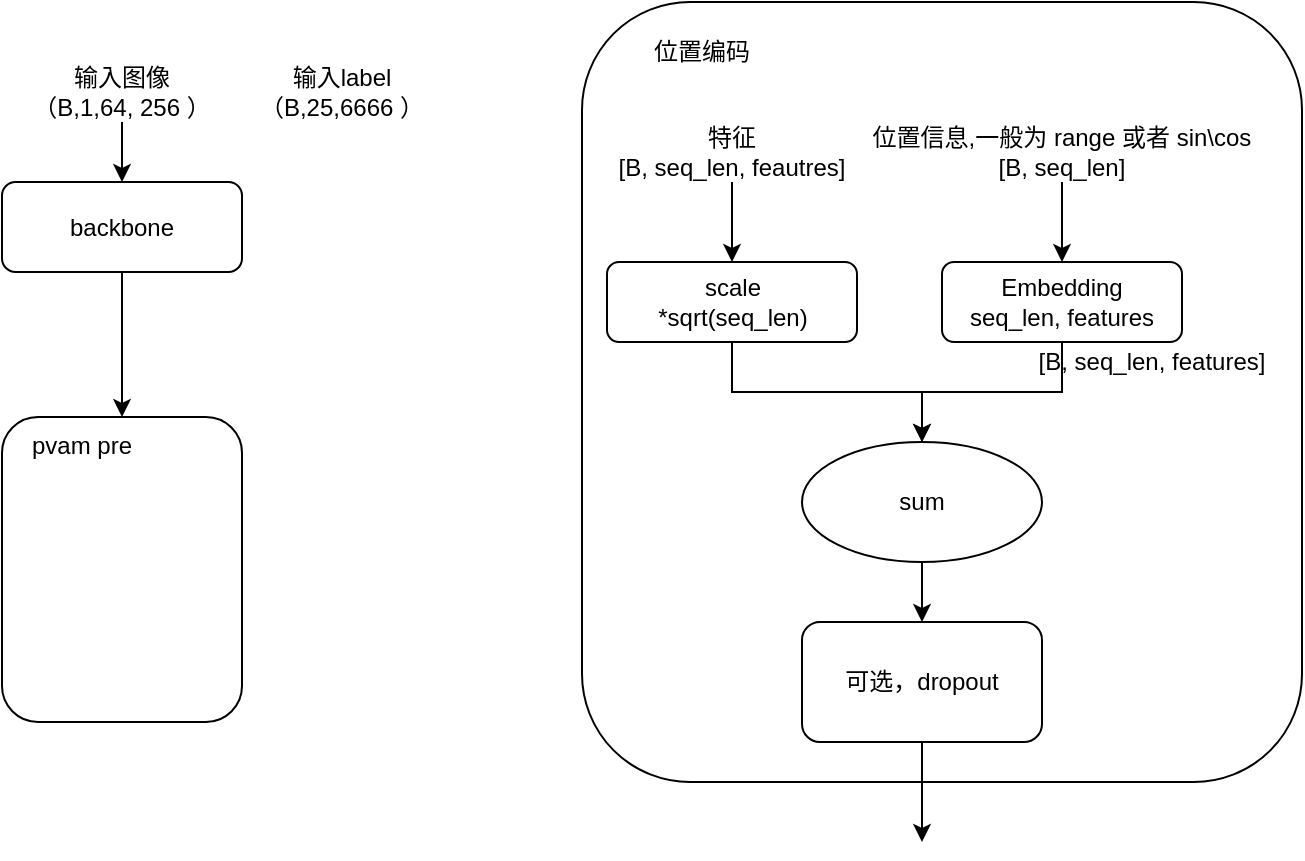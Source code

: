 <mxfile version="15.6.5" type="github">
  <diagram id="rg0j0zLOtm0iLNIaMDEO" name="Page-1">
    <mxGraphModel dx="886" dy="552" grid="1" gridSize="10" guides="1" tooltips="1" connect="1" arrows="1" fold="1" page="1" pageScale="1" pageWidth="827" pageHeight="1169" math="0" shadow="0">
      <root>
        <mxCell id="0" />
        <mxCell id="1" parent="0" />
        <mxCell id="PrEL5BsYyGC61kOJYBMb-4" value="" style="edgeStyle=orthogonalEdgeStyle;rounded=0;orthogonalLoop=1;jettySize=auto;html=1;fontColor=default;" edge="1" parent="1" source="PrEL5BsYyGC61kOJYBMb-1" target="PrEL5BsYyGC61kOJYBMb-3">
          <mxGeometry relative="1" as="geometry" />
        </mxCell>
        <mxCell id="PrEL5BsYyGC61kOJYBMb-1" value="输入图像&lt;br&gt;（B,1,64, 256&amp;nbsp;）" style="text;html=1;strokeColor=none;fillColor=none;align=center;verticalAlign=middle;whiteSpace=wrap;rounded=0;fontColor=default;" vertex="1" parent="1">
          <mxGeometry x="150" y="100" width="100" height="30" as="geometry" />
        </mxCell>
        <mxCell id="PrEL5BsYyGC61kOJYBMb-2" value="输入label&lt;br&gt;（B,25,6666 ）" style="text;html=1;strokeColor=none;fillColor=none;align=center;verticalAlign=middle;whiteSpace=wrap;rounded=0;fontColor=default;" vertex="1" parent="1">
          <mxGeometry x="260" y="100" width="100" height="30" as="geometry" />
        </mxCell>
        <mxCell id="PrEL5BsYyGC61kOJYBMb-8" value="" style="edgeStyle=orthogonalEdgeStyle;rounded=0;orthogonalLoop=1;jettySize=auto;html=1;fontColor=default;" edge="1" parent="1" source="PrEL5BsYyGC61kOJYBMb-3" target="PrEL5BsYyGC61kOJYBMb-7">
          <mxGeometry relative="1" as="geometry" />
        </mxCell>
        <mxCell id="PrEL5BsYyGC61kOJYBMb-3" value="backbone" style="rounded=1;whiteSpace=wrap;html=1;fontColor=default;fillColor=default;strokeColor=default;" vertex="1" parent="1">
          <mxGeometry x="140" y="160" width="120" height="45" as="geometry" />
        </mxCell>
        <mxCell id="PrEL5BsYyGC61kOJYBMb-7" value="" style="whiteSpace=wrap;html=1;rounded=1;fillColor=default;strokeColor=default;fontColor=default;" vertex="1" parent="1">
          <mxGeometry x="140" y="277.5" width="120" height="152.5" as="geometry" />
        </mxCell>
        <mxCell id="PrEL5BsYyGC61kOJYBMb-9" value="pvam pre" style="text;html=1;strokeColor=none;fillColor=none;align=center;verticalAlign=middle;whiteSpace=wrap;rounded=0;fontColor=default;" vertex="1" parent="1">
          <mxGeometry x="150" y="277" width="60" height="30" as="geometry" />
        </mxCell>
        <mxCell id="PrEL5BsYyGC61kOJYBMb-10" value="" style="rounded=1;whiteSpace=wrap;html=1;fontColor=default;strokeColor=default;fillColor=default;" vertex="1" parent="1">
          <mxGeometry x="430" y="70" width="360" height="390" as="geometry" />
        </mxCell>
        <mxCell id="PrEL5BsYyGC61kOJYBMb-11" value="位置编码" style="text;html=1;strokeColor=none;fillColor=none;align=center;verticalAlign=middle;whiteSpace=wrap;rounded=0;fontColor=default;" vertex="1" parent="1">
          <mxGeometry x="460" y="80" width="60" height="30" as="geometry" />
        </mxCell>
        <mxCell id="PrEL5BsYyGC61kOJYBMb-15" value="" style="edgeStyle=orthogonalEdgeStyle;rounded=0;orthogonalLoop=1;jettySize=auto;html=1;fontColor=default;" edge="1" parent="1" source="PrEL5BsYyGC61kOJYBMb-12" target="PrEL5BsYyGC61kOJYBMb-14">
          <mxGeometry relative="1" as="geometry" />
        </mxCell>
        <mxCell id="PrEL5BsYyGC61kOJYBMb-12" value="特征&lt;br&gt;[B, seq_len, feautres]" style="text;html=1;strokeColor=none;fillColor=none;align=center;verticalAlign=middle;whiteSpace=wrap;rounded=0;fontColor=default;" vertex="1" parent="1">
          <mxGeometry x="440" y="130" width="130" height="30" as="geometry" />
        </mxCell>
        <mxCell id="PrEL5BsYyGC61kOJYBMb-18" value="" style="edgeStyle=orthogonalEdgeStyle;rounded=0;orthogonalLoop=1;jettySize=auto;html=1;fontColor=default;" edge="1" parent="1" source="PrEL5BsYyGC61kOJYBMb-13" target="PrEL5BsYyGC61kOJYBMb-17">
          <mxGeometry relative="1" as="geometry" />
        </mxCell>
        <mxCell id="PrEL5BsYyGC61kOJYBMb-13" value="位置信息,一般为 range 或者 sin\cos&lt;br&gt;[B, seq_len]" style="text;html=1;strokeColor=none;fillColor=none;align=center;verticalAlign=middle;whiteSpace=wrap;rounded=0;fontColor=default;" vertex="1" parent="1">
          <mxGeometry x="560" y="130" width="220" height="30" as="geometry" />
        </mxCell>
        <mxCell id="PrEL5BsYyGC61kOJYBMb-20" value="" style="edgeStyle=orthogonalEdgeStyle;rounded=0;orthogonalLoop=1;jettySize=auto;html=1;fontColor=default;" edge="1" parent="1" source="PrEL5BsYyGC61kOJYBMb-14" target="PrEL5BsYyGC61kOJYBMb-19">
          <mxGeometry relative="1" as="geometry" />
        </mxCell>
        <mxCell id="PrEL5BsYyGC61kOJYBMb-14" value="scale&lt;br&gt;*sqrt(seq_len)" style="rounded=1;whiteSpace=wrap;html=1;fontColor=default;strokeColor=default;fillColor=default;" vertex="1" parent="1">
          <mxGeometry x="442.5" y="200" width="125" height="40" as="geometry" />
        </mxCell>
        <mxCell id="PrEL5BsYyGC61kOJYBMb-21" style="edgeStyle=orthogonalEdgeStyle;rounded=0;orthogonalLoop=1;jettySize=auto;html=1;entryX=0.5;entryY=0;entryDx=0;entryDy=0;fontColor=default;" edge="1" parent="1" source="PrEL5BsYyGC61kOJYBMb-17" target="PrEL5BsYyGC61kOJYBMb-19">
          <mxGeometry relative="1" as="geometry" />
        </mxCell>
        <mxCell id="PrEL5BsYyGC61kOJYBMb-17" value="Embedding&lt;br&gt;seq_len, features" style="rounded=1;whiteSpace=wrap;html=1;fontColor=default;strokeColor=default;fillColor=default;" vertex="1" parent="1">
          <mxGeometry x="610" y="200" width="120" height="40" as="geometry" />
        </mxCell>
        <mxCell id="PrEL5BsYyGC61kOJYBMb-23" value="" style="edgeStyle=orthogonalEdgeStyle;rounded=0;orthogonalLoop=1;jettySize=auto;html=1;fontColor=default;" edge="1" parent="1" source="PrEL5BsYyGC61kOJYBMb-19" target="PrEL5BsYyGC61kOJYBMb-22">
          <mxGeometry relative="1" as="geometry" />
        </mxCell>
        <mxCell id="PrEL5BsYyGC61kOJYBMb-19" value="sum" style="ellipse;whiteSpace=wrap;html=1;rounded=1;fillColor=default;strokeColor=default;fontColor=default;" vertex="1" parent="1">
          <mxGeometry x="540" y="290" width="120" height="60" as="geometry" />
        </mxCell>
        <mxCell id="PrEL5BsYyGC61kOJYBMb-24" style="edgeStyle=orthogonalEdgeStyle;rounded=0;orthogonalLoop=1;jettySize=auto;html=1;fontColor=default;" edge="1" parent="1" source="PrEL5BsYyGC61kOJYBMb-22">
          <mxGeometry relative="1" as="geometry">
            <mxPoint x="600" y="490" as="targetPoint" />
          </mxGeometry>
        </mxCell>
        <mxCell id="PrEL5BsYyGC61kOJYBMb-22" value="可选，dropout" style="rounded=1;whiteSpace=wrap;html=1;fillColor=default;strokeColor=default;fontColor=default;" vertex="1" parent="1">
          <mxGeometry x="540" y="380" width="120" height="60" as="geometry" />
        </mxCell>
        <mxCell id="PrEL5BsYyGC61kOJYBMb-25" value="[B, seq_len, features]" style="text;html=1;strokeColor=none;fillColor=none;align=center;verticalAlign=middle;whiteSpace=wrap;rounded=0;fontColor=default;" vertex="1" parent="1">
          <mxGeometry x="650" y="240" width="130" height="20" as="geometry" />
        </mxCell>
      </root>
    </mxGraphModel>
  </diagram>
</mxfile>

